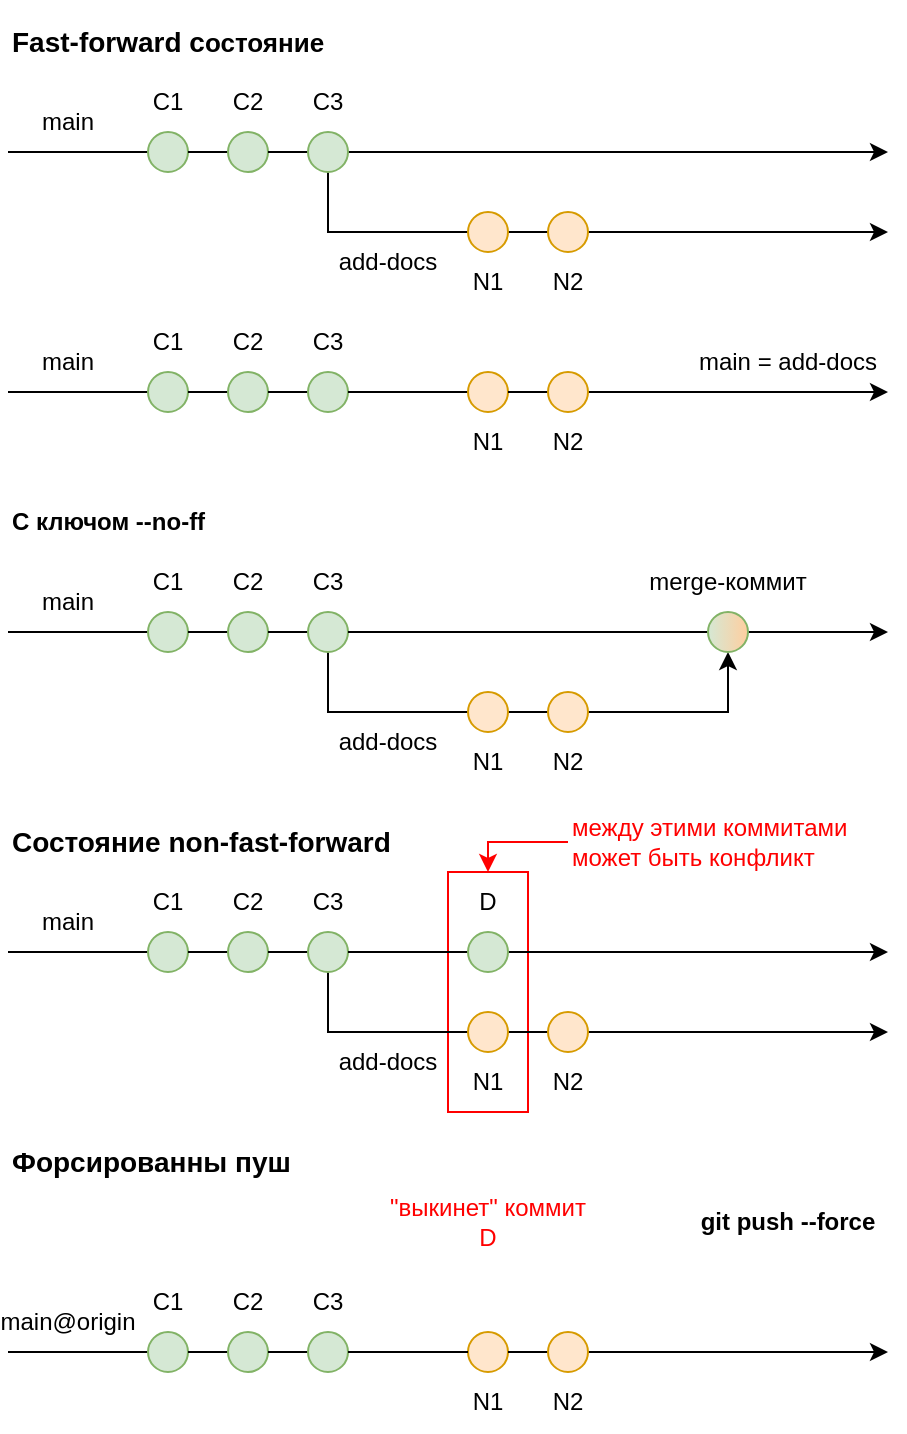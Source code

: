 <mxfile version="24.7.8">
  <diagram name="Страница — 1" id="tiSJ7aqS2W8AbXXHZDEc">
    <mxGraphModel dx="794" dy="627" grid="1" gridSize="10" guides="1" tooltips="1" connect="1" arrows="1" fold="1" page="1" pageScale="1" pageWidth="1169" pageHeight="827" math="0" shadow="0">
      <root>
        <mxCell id="0" />
        <mxCell id="1" parent="0" />
        <mxCell id="ZMHnVpzp3NXnP7j6b-J3-115" value="" style="rounded=0;whiteSpace=wrap;html=1;fillColor=none;strokeColor=#FF0000;" vertex="1" parent="1">
          <mxGeometry x="260" y="440" width="40" height="120" as="geometry" />
        </mxCell>
        <mxCell id="ZMHnVpzp3NXnP7j6b-J3-1" value="" style="endArrow=classic;html=1;rounded=0;" edge="1" parent="1" source="ZMHnVpzp3NXnP7j6b-J3-14">
          <mxGeometry width="50" height="50" relative="1" as="geometry">
            <mxPoint x="40" y="80" as="sourcePoint" />
            <mxPoint x="480" y="80" as="targetPoint" />
          </mxGeometry>
        </mxCell>
        <mxCell id="ZMHnVpzp3NXnP7j6b-J3-3" value="&lt;p&gt;&lt;b style=&quot;&quot;&gt;&lt;font style=&quot;font-size: 14px;&quot;&gt;Fast-forward с&lt;/font&gt;&lt;span style=&quot;font-size: 13px;&quot;&gt;остояние&lt;/span&gt;&lt;/b&gt;&lt;/p&gt;" style="text;html=1;align=left;verticalAlign=middle;whiteSpace=wrap;rounded=0;" vertex="1" parent="1">
          <mxGeometry x="40" y="10" width="160" height="30" as="geometry" />
        </mxCell>
        <mxCell id="ZMHnVpzp3NXnP7j6b-J3-5" value="main" style="text;html=1;align=center;verticalAlign=middle;whiteSpace=wrap;rounded=0;" vertex="1" parent="1">
          <mxGeometry x="40" y="50" width="60" height="30" as="geometry" />
        </mxCell>
        <mxCell id="ZMHnVpzp3NXnP7j6b-J3-11" value="" style="endArrow=none;html=1;rounded=0;endFill=0;" edge="1" parent="1" target="ZMHnVpzp3NXnP7j6b-J3-9">
          <mxGeometry width="50" height="50" relative="1" as="geometry">
            <mxPoint x="40" y="80" as="sourcePoint" />
            <mxPoint x="480" y="80" as="targetPoint" />
          </mxGeometry>
        </mxCell>
        <mxCell id="ZMHnVpzp3NXnP7j6b-J3-9" value="" style="ellipse;whiteSpace=wrap;html=1;aspect=fixed;fillColor=#d5e8d4;strokeColor=#82b366;" vertex="1" parent="1">
          <mxGeometry x="110" y="70" width="20" height="20" as="geometry" />
        </mxCell>
        <mxCell id="ZMHnVpzp3NXnP7j6b-J3-13" value="" style="endArrow=none;html=1;rounded=0;endFill=0;" edge="1" parent="1" source="ZMHnVpzp3NXnP7j6b-J3-9" target="ZMHnVpzp3NXnP7j6b-J3-12">
          <mxGeometry width="50" height="50" relative="1" as="geometry">
            <mxPoint x="130" y="80" as="sourcePoint" />
            <mxPoint x="480" y="80" as="targetPoint" />
          </mxGeometry>
        </mxCell>
        <mxCell id="ZMHnVpzp3NXnP7j6b-J3-12" value="" style="ellipse;whiteSpace=wrap;html=1;aspect=fixed;fillColor=#d5e8d4;strokeColor=#82b366;" vertex="1" parent="1">
          <mxGeometry x="150" y="70" width="20" height="20" as="geometry" />
        </mxCell>
        <mxCell id="ZMHnVpzp3NXnP7j6b-J3-15" value="" style="endArrow=none;html=1;rounded=0;endFill=0;" edge="1" parent="1" source="ZMHnVpzp3NXnP7j6b-J3-12" target="ZMHnVpzp3NXnP7j6b-J3-14">
          <mxGeometry width="50" height="50" relative="1" as="geometry">
            <mxPoint x="170" y="80" as="sourcePoint" />
            <mxPoint x="480" y="80" as="targetPoint" />
          </mxGeometry>
        </mxCell>
        <mxCell id="ZMHnVpzp3NXnP7j6b-J3-19" style="edgeStyle=orthogonalEdgeStyle;rounded=0;orthogonalLoop=1;jettySize=auto;html=1;exitX=0.5;exitY=1;exitDx=0;exitDy=0;" edge="1" parent="1" source="ZMHnVpzp3NXnP7j6b-J3-14">
          <mxGeometry relative="1" as="geometry">
            <mxPoint x="480" y="120" as="targetPoint" />
            <Array as="points">
              <mxPoint x="200" y="120" />
            </Array>
          </mxGeometry>
        </mxCell>
        <mxCell id="ZMHnVpzp3NXnP7j6b-J3-14" value="" style="ellipse;whiteSpace=wrap;html=1;aspect=fixed;fillColor=#d5e8d4;strokeColor=#82b366;" vertex="1" parent="1">
          <mxGeometry x="190" y="70" width="20" height="20" as="geometry" />
        </mxCell>
        <mxCell id="ZMHnVpzp3NXnP7j6b-J3-16" value="C1" style="text;html=1;align=center;verticalAlign=middle;whiteSpace=wrap;rounded=0;" vertex="1" parent="1">
          <mxGeometry x="90" y="40" width="60" height="30" as="geometry" />
        </mxCell>
        <mxCell id="ZMHnVpzp3NXnP7j6b-J3-17" value="C2" style="text;html=1;align=center;verticalAlign=middle;whiteSpace=wrap;rounded=0;" vertex="1" parent="1">
          <mxGeometry x="130" y="40" width="60" height="30" as="geometry" />
        </mxCell>
        <mxCell id="ZMHnVpzp3NXnP7j6b-J3-18" value="C3" style="text;html=1;align=center;verticalAlign=middle;whiteSpace=wrap;rounded=0;" vertex="1" parent="1">
          <mxGeometry x="170" y="40" width="60" height="30" as="geometry" />
        </mxCell>
        <mxCell id="ZMHnVpzp3NXnP7j6b-J3-22" value="" style="ellipse;whiteSpace=wrap;html=1;aspect=fixed;fillColor=#ffe6cc;strokeColor=#d79b00;" vertex="1" parent="1">
          <mxGeometry x="270" y="110" width="20" height="20" as="geometry" />
        </mxCell>
        <mxCell id="ZMHnVpzp3NXnP7j6b-J3-28" value="" style="ellipse;whiteSpace=wrap;html=1;aspect=fixed;fillColor=#ffe6cc;strokeColor=#d79b00;" vertex="1" parent="1">
          <mxGeometry x="310" y="110" width="20" height="20" as="geometry" />
        </mxCell>
        <mxCell id="ZMHnVpzp3NXnP7j6b-J3-30" value="N1" style="text;html=1;align=center;verticalAlign=middle;whiteSpace=wrap;rounded=0;" vertex="1" parent="1">
          <mxGeometry x="250" y="130" width="60" height="30" as="geometry" />
        </mxCell>
        <mxCell id="ZMHnVpzp3NXnP7j6b-J3-31" value="N2" style="text;html=1;align=center;verticalAlign=middle;whiteSpace=wrap;rounded=0;" vertex="1" parent="1">
          <mxGeometry x="290" y="130" width="60" height="30" as="geometry" />
        </mxCell>
        <mxCell id="ZMHnVpzp3NXnP7j6b-J3-32" value="add-docs" style="text;html=1;align=center;verticalAlign=middle;whiteSpace=wrap;rounded=0;" vertex="1" parent="1">
          <mxGeometry x="200" y="120" width="60" height="30" as="geometry" />
        </mxCell>
        <mxCell id="ZMHnVpzp3NXnP7j6b-J3-47" value="" style="endArrow=classic;html=1;rounded=0;" edge="1" parent="1" source="ZMHnVpzp3NXnP7j6b-J3-57">
          <mxGeometry width="50" height="50" relative="1" as="geometry">
            <mxPoint x="40" y="200" as="sourcePoint" />
            <mxPoint x="480" y="200" as="targetPoint" />
          </mxGeometry>
        </mxCell>
        <mxCell id="ZMHnVpzp3NXnP7j6b-J3-48" value="main" style="text;html=1;align=center;verticalAlign=middle;whiteSpace=wrap;rounded=0;" vertex="1" parent="1">
          <mxGeometry x="40" y="170" width="60" height="30" as="geometry" />
        </mxCell>
        <mxCell id="ZMHnVpzp3NXnP7j6b-J3-49" value="" style="endArrow=none;html=1;rounded=0;endFill=0;" edge="1" parent="1" target="ZMHnVpzp3NXnP7j6b-J3-50">
          <mxGeometry width="50" height="50" relative="1" as="geometry">
            <mxPoint x="40" y="200" as="sourcePoint" />
            <mxPoint x="480" y="200" as="targetPoint" />
          </mxGeometry>
        </mxCell>
        <mxCell id="ZMHnVpzp3NXnP7j6b-J3-50" value="" style="ellipse;whiteSpace=wrap;html=1;aspect=fixed;fillColor=#d5e8d4;strokeColor=#82b366;" vertex="1" parent="1">
          <mxGeometry x="110" y="190" width="20" height="20" as="geometry" />
        </mxCell>
        <mxCell id="ZMHnVpzp3NXnP7j6b-J3-51" value="" style="endArrow=none;html=1;rounded=0;endFill=0;" edge="1" parent="1" source="ZMHnVpzp3NXnP7j6b-J3-50" target="ZMHnVpzp3NXnP7j6b-J3-52">
          <mxGeometry width="50" height="50" relative="1" as="geometry">
            <mxPoint x="130" y="200" as="sourcePoint" />
            <mxPoint x="480" y="200" as="targetPoint" />
          </mxGeometry>
        </mxCell>
        <mxCell id="ZMHnVpzp3NXnP7j6b-J3-52" value="" style="ellipse;whiteSpace=wrap;html=1;aspect=fixed;fillColor=#d5e8d4;strokeColor=#82b366;" vertex="1" parent="1">
          <mxGeometry x="150" y="190" width="20" height="20" as="geometry" />
        </mxCell>
        <mxCell id="ZMHnVpzp3NXnP7j6b-J3-53" value="" style="endArrow=none;html=1;rounded=0;endFill=0;" edge="1" parent="1" source="ZMHnVpzp3NXnP7j6b-J3-52" target="ZMHnVpzp3NXnP7j6b-J3-55">
          <mxGeometry width="50" height="50" relative="1" as="geometry">
            <mxPoint x="170" y="200" as="sourcePoint" />
            <mxPoint x="480" y="200" as="targetPoint" />
          </mxGeometry>
        </mxCell>
        <mxCell id="ZMHnVpzp3NXnP7j6b-J3-55" value="" style="ellipse;whiteSpace=wrap;html=1;aspect=fixed;fillColor=#d5e8d4;strokeColor=#82b366;" vertex="1" parent="1">
          <mxGeometry x="190" y="190" width="20" height="20" as="geometry" />
        </mxCell>
        <mxCell id="ZMHnVpzp3NXnP7j6b-J3-58" value="N1" style="text;html=1;align=center;verticalAlign=middle;whiteSpace=wrap;rounded=0;" vertex="1" parent="1">
          <mxGeometry x="250" y="210" width="60" height="30" as="geometry" />
        </mxCell>
        <mxCell id="ZMHnVpzp3NXnP7j6b-J3-59" value="N2" style="text;html=1;align=center;verticalAlign=middle;whiteSpace=wrap;rounded=0;" vertex="1" parent="1">
          <mxGeometry x="290" y="210" width="60" height="30" as="geometry" />
        </mxCell>
        <mxCell id="ZMHnVpzp3NXnP7j6b-J3-61" value="" style="endArrow=none;html=1;rounded=0;endFill=0;" edge="1" parent="1" source="ZMHnVpzp3NXnP7j6b-J3-55" target="ZMHnVpzp3NXnP7j6b-J3-56">
          <mxGeometry width="50" height="50" relative="1" as="geometry">
            <mxPoint x="210" y="200" as="sourcePoint" />
            <mxPoint x="480" y="200" as="targetPoint" />
          </mxGeometry>
        </mxCell>
        <mxCell id="ZMHnVpzp3NXnP7j6b-J3-56" value="" style="ellipse;whiteSpace=wrap;html=1;aspect=fixed;fillColor=#ffe6cc;strokeColor=#d79b00;" vertex="1" parent="1">
          <mxGeometry x="270" y="190" width="20" height="20" as="geometry" />
        </mxCell>
        <mxCell id="ZMHnVpzp3NXnP7j6b-J3-62" value="" style="endArrow=none;html=1;rounded=0;endFill=0;" edge="1" parent="1" source="ZMHnVpzp3NXnP7j6b-J3-56" target="ZMHnVpzp3NXnP7j6b-J3-57">
          <mxGeometry width="50" height="50" relative="1" as="geometry">
            <mxPoint x="290" y="200" as="sourcePoint" />
            <mxPoint x="480" y="200" as="targetPoint" />
          </mxGeometry>
        </mxCell>
        <mxCell id="ZMHnVpzp3NXnP7j6b-J3-57" value="" style="ellipse;whiteSpace=wrap;html=1;aspect=fixed;fillColor=#ffe6cc;strokeColor=#d79b00;" vertex="1" parent="1">
          <mxGeometry x="310" y="190" width="20" height="20" as="geometry" />
        </mxCell>
        <mxCell id="ZMHnVpzp3NXnP7j6b-J3-63" value="main = add-docs" style="text;html=1;align=center;verticalAlign=middle;whiteSpace=wrap;rounded=0;" vertex="1" parent="1">
          <mxGeometry x="380" y="170" width="100" height="30" as="geometry" />
        </mxCell>
        <mxCell id="ZMHnVpzp3NXnP7j6b-J3-64" value="C3" style="text;html=1;align=center;verticalAlign=middle;whiteSpace=wrap;rounded=0;" vertex="1" parent="1">
          <mxGeometry x="170" y="160" width="60" height="30" as="geometry" />
        </mxCell>
        <mxCell id="ZMHnVpzp3NXnP7j6b-J3-65" value="C2" style="text;html=1;align=center;verticalAlign=middle;whiteSpace=wrap;rounded=0;" vertex="1" parent="1">
          <mxGeometry x="130" y="160" width="60" height="30" as="geometry" />
        </mxCell>
        <mxCell id="ZMHnVpzp3NXnP7j6b-J3-66" value="C1" style="text;html=1;align=center;verticalAlign=middle;whiteSpace=wrap;rounded=0;" vertex="1" parent="1">
          <mxGeometry x="90" y="160" width="60" height="30" as="geometry" />
        </mxCell>
        <mxCell id="ZMHnVpzp3NXnP7j6b-J3-67" value="&lt;p&gt;&lt;b&gt;С ключом --no-ff&lt;/b&gt;&lt;/p&gt;" style="text;html=1;align=left;verticalAlign=middle;whiteSpace=wrap;rounded=0;" vertex="1" parent="1">
          <mxGeometry x="40" y="250" width="160" height="30" as="geometry" />
        </mxCell>
        <mxCell id="ZMHnVpzp3NXnP7j6b-J3-68" value="" style="endArrow=classic;html=1;rounded=0;" edge="1" parent="1" source="ZMHnVpzp3NXnP7j6b-J3-87">
          <mxGeometry width="50" height="50" relative="1" as="geometry">
            <mxPoint x="40" y="320" as="sourcePoint" />
            <mxPoint x="480" y="320" as="targetPoint" />
          </mxGeometry>
        </mxCell>
        <mxCell id="ZMHnVpzp3NXnP7j6b-J3-69" value="main" style="text;html=1;align=center;verticalAlign=middle;whiteSpace=wrap;rounded=0;" vertex="1" parent="1">
          <mxGeometry x="40" y="290" width="60" height="30" as="geometry" />
        </mxCell>
        <mxCell id="ZMHnVpzp3NXnP7j6b-J3-70" value="" style="endArrow=none;html=1;rounded=0;endFill=0;" edge="1" parent="1" target="ZMHnVpzp3NXnP7j6b-J3-71">
          <mxGeometry width="50" height="50" relative="1" as="geometry">
            <mxPoint x="40" y="320" as="sourcePoint" />
            <mxPoint x="480" y="320" as="targetPoint" />
          </mxGeometry>
        </mxCell>
        <mxCell id="ZMHnVpzp3NXnP7j6b-J3-71" value="" style="ellipse;whiteSpace=wrap;html=1;aspect=fixed;fillColor=#d5e8d4;strokeColor=#82b366;" vertex="1" parent="1">
          <mxGeometry x="110" y="310" width="20" height="20" as="geometry" />
        </mxCell>
        <mxCell id="ZMHnVpzp3NXnP7j6b-J3-72" value="" style="endArrow=none;html=1;rounded=0;endFill=0;" edge="1" parent="1" source="ZMHnVpzp3NXnP7j6b-J3-71" target="ZMHnVpzp3NXnP7j6b-J3-73">
          <mxGeometry width="50" height="50" relative="1" as="geometry">
            <mxPoint x="130" y="320" as="sourcePoint" />
            <mxPoint x="480" y="320" as="targetPoint" />
          </mxGeometry>
        </mxCell>
        <mxCell id="ZMHnVpzp3NXnP7j6b-J3-73" value="" style="ellipse;whiteSpace=wrap;html=1;aspect=fixed;fillColor=#d5e8d4;strokeColor=#82b366;" vertex="1" parent="1">
          <mxGeometry x="150" y="310" width="20" height="20" as="geometry" />
        </mxCell>
        <mxCell id="ZMHnVpzp3NXnP7j6b-J3-74" value="" style="endArrow=none;html=1;rounded=0;endFill=0;" edge="1" parent="1" source="ZMHnVpzp3NXnP7j6b-J3-73" target="ZMHnVpzp3NXnP7j6b-J3-76">
          <mxGeometry width="50" height="50" relative="1" as="geometry">
            <mxPoint x="170" y="320" as="sourcePoint" />
            <mxPoint x="480" y="320" as="targetPoint" />
          </mxGeometry>
        </mxCell>
        <mxCell id="ZMHnVpzp3NXnP7j6b-J3-75" style="edgeStyle=orthogonalEdgeStyle;rounded=0;orthogonalLoop=1;jettySize=auto;html=1;exitX=0.5;exitY=1;exitDx=0;exitDy=0;entryX=0.5;entryY=1;entryDx=0;entryDy=0;" edge="1" parent="1" source="ZMHnVpzp3NXnP7j6b-J3-76" target="ZMHnVpzp3NXnP7j6b-J3-87">
          <mxGeometry relative="1" as="geometry">
            <mxPoint x="470" y="360" as="targetPoint" />
            <Array as="points">
              <mxPoint x="200" y="360" />
              <mxPoint x="400" y="360" />
            </Array>
          </mxGeometry>
        </mxCell>
        <mxCell id="ZMHnVpzp3NXnP7j6b-J3-76" value="" style="ellipse;whiteSpace=wrap;html=1;aspect=fixed;fillColor=#d5e8d4;strokeColor=#82b366;" vertex="1" parent="1">
          <mxGeometry x="190" y="310" width="20" height="20" as="geometry" />
        </mxCell>
        <mxCell id="ZMHnVpzp3NXnP7j6b-J3-77" value="C1" style="text;html=1;align=center;verticalAlign=middle;whiteSpace=wrap;rounded=0;" vertex="1" parent="1">
          <mxGeometry x="90" y="280" width="60" height="30" as="geometry" />
        </mxCell>
        <mxCell id="ZMHnVpzp3NXnP7j6b-J3-78" value="C2" style="text;html=1;align=center;verticalAlign=middle;whiteSpace=wrap;rounded=0;" vertex="1" parent="1">
          <mxGeometry x="130" y="280" width="60" height="30" as="geometry" />
        </mxCell>
        <mxCell id="ZMHnVpzp3NXnP7j6b-J3-79" value="C3" style="text;html=1;align=center;verticalAlign=middle;whiteSpace=wrap;rounded=0;" vertex="1" parent="1">
          <mxGeometry x="170" y="280" width="60" height="30" as="geometry" />
        </mxCell>
        <mxCell id="ZMHnVpzp3NXnP7j6b-J3-80" value="" style="ellipse;whiteSpace=wrap;html=1;aspect=fixed;fillColor=#ffe6cc;strokeColor=#d79b00;" vertex="1" parent="1">
          <mxGeometry x="270" y="350" width="20" height="20" as="geometry" />
        </mxCell>
        <mxCell id="ZMHnVpzp3NXnP7j6b-J3-81" value="" style="ellipse;whiteSpace=wrap;html=1;aspect=fixed;fillColor=#ffe6cc;strokeColor=#d79b00;" vertex="1" parent="1">
          <mxGeometry x="310" y="350" width="20" height="20" as="geometry" />
        </mxCell>
        <mxCell id="ZMHnVpzp3NXnP7j6b-J3-82" value="add-docs" style="text;html=1;align=center;verticalAlign=middle;whiteSpace=wrap;rounded=0;" vertex="1" parent="1">
          <mxGeometry x="200" y="360" width="60" height="30" as="geometry" />
        </mxCell>
        <mxCell id="ZMHnVpzp3NXnP7j6b-J3-83" value="N1" style="text;html=1;align=center;verticalAlign=middle;whiteSpace=wrap;rounded=0;" vertex="1" parent="1">
          <mxGeometry x="250" y="370" width="60" height="30" as="geometry" />
        </mxCell>
        <mxCell id="ZMHnVpzp3NXnP7j6b-J3-84" value="N2" style="text;html=1;align=center;verticalAlign=middle;whiteSpace=wrap;rounded=0;" vertex="1" parent="1">
          <mxGeometry x="290" y="370" width="60" height="30" as="geometry" />
        </mxCell>
        <mxCell id="ZMHnVpzp3NXnP7j6b-J3-88" value="" style="endArrow=none;html=1;rounded=0;endFill=0;" edge="1" parent="1" source="ZMHnVpzp3NXnP7j6b-J3-76" target="ZMHnVpzp3NXnP7j6b-J3-87">
          <mxGeometry width="50" height="50" relative="1" as="geometry">
            <mxPoint x="210" y="320" as="sourcePoint" />
            <mxPoint x="480" y="320" as="targetPoint" />
          </mxGeometry>
        </mxCell>
        <mxCell id="ZMHnVpzp3NXnP7j6b-J3-87" value="" style="ellipse;whiteSpace=wrap;html=1;aspect=fixed;fillColor=#d5e8d4;strokeColor=#82b366;gradientColor=#FFCE9F;gradientDirection=east;" vertex="1" parent="1">
          <mxGeometry x="390" y="310" width="20" height="20" as="geometry" />
        </mxCell>
        <mxCell id="ZMHnVpzp3NXnP7j6b-J3-89" value="merge-коммит" style="text;html=1;align=center;verticalAlign=middle;whiteSpace=wrap;rounded=0;" vertex="1" parent="1">
          <mxGeometry x="355" y="280" width="90" height="30" as="geometry" />
        </mxCell>
        <mxCell id="ZMHnVpzp3NXnP7j6b-J3-92" value="&lt;p&gt;&lt;span style=&quot;font-size: 14px;&quot;&gt;&lt;b&gt;Состояние non-fast-forward&lt;/b&gt;&lt;/span&gt;&lt;/p&gt;" style="text;html=1;align=left;verticalAlign=middle;whiteSpace=wrap;rounded=0;" vertex="1" parent="1">
          <mxGeometry x="40" y="410" width="210" height="30" as="geometry" />
        </mxCell>
        <mxCell id="ZMHnVpzp3NXnP7j6b-J3-93" value="" style="endArrow=classic;html=1;rounded=0;" edge="1" parent="1" source="ZMHnVpzp3NXnP7j6b-J3-108">
          <mxGeometry width="50" height="50" relative="1" as="geometry">
            <mxPoint x="40" y="480" as="sourcePoint" />
            <mxPoint x="480" y="480" as="targetPoint" />
          </mxGeometry>
        </mxCell>
        <mxCell id="ZMHnVpzp3NXnP7j6b-J3-94" value="main" style="text;html=1;align=center;verticalAlign=middle;whiteSpace=wrap;rounded=0;" vertex="1" parent="1">
          <mxGeometry x="40" y="450" width="60" height="30" as="geometry" />
        </mxCell>
        <mxCell id="ZMHnVpzp3NXnP7j6b-J3-95" value="" style="endArrow=none;html=1;rounded=0;endFill=0;" edge="1" parent="1" target="ZMHnVpzp3NXnP7j6b-J3-96">
          <mxGeometry width="50" height="50" relative="1" as="geometry">
            <mxPoint x="40" y="480" as="sourcePoint" />
            <mxPoint x="480" y="480" as="targetPoint" />
          </mxGeometry>
        </mxCell>
        <mxCell id="ZMHnVpzp3NXnP7j6b-J3-96" value="" style="ellipse;whiteSpace=wrap;html=1;aspect=fixed;fillColor=#d5e8d4;strokeColor=#82b366;" vertex="1" parent="1">
          <mxGeometry x="110" y="470" width="20" height="20" as="geometry" />
        </mxCell>
        <mxCell id="ZMHnVpzp3NXnP7j6b-J3-97" value="" style="endArrow=none;html=1;rounded=0;endFill=0;" edge="1" parent="1" source="ZMHnVpzp3NXnP7j6b-J3-96" target="ZMHnVpzp3NXnP7j6b-J3-98">
          <mxGeometry width="50" height="50" relative="1" as="geometry">
            <mxPoint x="130" y="480" as="sourcePoint" />
            <mxPoint x="480" y="480" as="targetPoint" />
          </mxGeometry>
        </mxCell>
        <mxCell id="ZMHnVpzp3NXnP7j6b-J3-98" value="" style="ellipse;whiteSpace=wrap;html=1;aspect=fixed;fillColor=#d5e8d4;strokeColor=#82b366;" vertex="1" parent="1">
          <mxGeometry x="150" y="470" width="20" height="20" as="geometry" />
        </mxCell>
        <mxCell id="ZMHnVpzp3NXnP7j6b-J3-99" value="" style="endArrow=none;html=1;rounded=0;endFill=0;" edge="1" parent="1" source="ZMHnVpzp3NXnP7j6b-J3-98" target="ZMHnVpzp3NXnP7j6b-J3-101">
          <mxGeometry width="50" height="50" relative="1" as="geometry">
            <mxPoint x="170" y="480" as="sourcePoint" />
            <mxPoint x="480" y="480" as="targetPoint" />
          </mxGeometry>
        </mxCell>
        <mxCell id="ZMHnVpzp3NXnP7j6b-J3-100" style="edgeStyle=orthogonalEdgeStyle;rounded=0;orthogonalLoop=1;jettySize=auto;html=1;exitX=0.5;exitY=1;exitDx=0;exitDy=0;" edge="1" parent="1" source="ZMHnVpzp3NXnP7j6b-J3-101">
          <mxGeometry relative="1" as="geometry">
            <mxPoint x="480" y="520" as="targetPoint" />
            <Array as="points">
              <mxPoint x="200" y="520" />
            </Array>
          </mxGeometry>
        </mxCell>
        <mxCell id="ZMHnVpzp3NXnP7j6b-J3-101" value="" style="ellipse;whiteSpace=wrap;html=1;aspect=fixed;fillColor=#d5e8d4;strokeColor=#82b366;" vertex="1" parent="1">
          <mxGeometry x="190" y="470" width="20" height="20" as="geometry" />
        </mxCell>
        <mxCell id="ZMHnVpzp3NXnP7j6b-J3-102" value="C1" style="text;html=1;align=center;verticalAlign=middle;whiteSpace=wrap;rounded=0;" vertex="1" parent="1">
          <mxGeometry x="90" y="440" width="60" height="30" as="geometry" />
        </mxCell>
        <mxCell id="ZMHnVpzp3NXnP7j6b-J3-103" value="C2" style="text;html=1;align=center;verticalAlign=middle;whiteSpace=wrap;rounded=0;" vertex="1" parent="1">
          <mxGeometry x="130" y="440" width="60" height="30" as="geometry" />
        </mxCell>
        <mxCell id="ZMHnVpzp3NXnP7j6b-J3-104" value="C3" style="text;html=1;align=center;verticalAlign=middle;whiteSpace=wrap;rounded=0;" vertex="1" parent="1">
          <mxGeometry x="170" y="440" width="60" height="30" as="geometry" />
        </mxCell>
        <mxCell id="ZMHnVpzp3NXnP7j6b-J3-105" value="" style="ellipse;whiteSpace=wrap;html=1;aspect=fixed;fillColor=#ffe6cc;strokeColor=#d79b00;" vertex="1" parent="1">
          <mxGeometry x="270" y="510" width="20" height="20" as="geometry" />
        </mxCell>
        <mxCell id="ZMHnVpzp3NXnP7j6b-J3-106" value="" style="ellipse;whiteSpace=wrap;html=1;aspect=fixed;fillColor=#ffe6cc;strokeColor=#d79b00;" vertex="1" parent="1">
          <mxGeometry x="310" y="510" width="20" height="20" as="geometry" />
        </mxCell>
        <mxCell id="ZMHnVpzp3NXnP7j6b-J3-107" value="add-docs" style="text;html=1;align=center;verticalAlign=middle;whiteSpace=wrap;rounded=0;" vertex="1" parent="1">
          <mxGeometry x="200" y="520" width="60" height="30" as="geometry" />
        </mxCell>
        <mxCell id="ZMHnVpzp3NXnP7j6b-J3-109" value="" style="endArrow=none;html=1;rounded=0;endFill=0;" edge="1" parent="1" source="ZMHnVpzp3NXnP7j6b-J3-101" target="ZMHnVpzp3NXnP7j6b-J3-108">
          <mxGeometry width="50" height="50" relative="1" as="geometry">
            <mxPoint x="210" y="480" as="sourcePoint" />
            <mxPoint x="480" y="480" as="targetPoint" />
          </mxGeometry>
        </mxCell>
        <mxCell id="ZMHnVpzp3NXnP7j6b-J3-108" value="" style="ellipse;whiteSpace=wrap;html=1;aspect=fixed;fillColor=#d5e8d4;strokeColor=#82b366;" vertex="1" parent="1">
          <mxGeometry x="270" y="470" width="20" height="20" as="geometry" />
        </mxCell>
        <mxCell id="ZMHnVpzp3NXnP7j6b-J3-110" value="D" style="text;html=1;align=center;verticalAlign=middle;whiteSpace=wrap;rounded=0;" vertex="1" parent="1">
          <mxGeometry x="250" y="440" width="60" height="30" as="geometry" />
        </mxCell>
        <mxCell id="ZMHnVpzp3NXnP7j6b-J3-113" value="N1" style="text;html=1;align=center;verticalAlign=middle;whiteSpace=wrap;rounded=0;" vertex="1" parent="1">
          <mxGeometry x="250" y="530" width="60" height="30" as="geometry" />
        </mxCell>
        <mxCell id="ZMHnVpzp3NXnP7j6b-J3-114" value="N2" style="text;html=1;align=center;verticalAlign=middle;whiteSpace=wrap;rounded=0;" vertex="1" parent="1">
          <mxGeometry x="290" y="530" width="60" height="30" as="geometry" />
        </mxCell>
        <mxCell id="ZMHnVpzp3NXnP7j6b-J3-117" value="&lt;font color=&quot;#ff0000&quot;&gt;между этими коммитами&lt;/font&gt;&lt;div&gt;&lt;font color=&quot;#ff0000&quot;&gt;может быть конфликт&lt;/font&gt;&lt;/div&gt;" style="text;html=1;align=left;verticalAlign=middle;whiteSpace=wrap;rounded=0;" vertex="1" parent="1">
          <mxGeometry x="320" y="410" width="160" height="30" as="geometry" />
        </mxCell>
        <mxCell id="ZMHnVpzp3NXnP7j6b-J3-118" value="" style="endArrow=classic;html=1;rounded=0;exitX=0;exitY=0.5;exitDx=0;exitDy=0;entryX=0.5;entryY=0;entryDx=0;entryDy=0;edgeStyle=orthogonalEdgeStyle;strokeColor=#FF0000;" edge="1" parent="1" source="ZMHnVpzp3NXnP7j6b-J3-117" target="ZMHnVpzp3NXnP7j6b-J3-110">
          <mxGeometry width="50" height="50" relative="1" as="geometry">
            <mxPoint x="280" y="500" as="sourcePoint" />
            <mxPoint x="330" y="450" as="targetPoint" />
          </mxGeometry>
        </mxCell>
        <mxCell id="ZMHnVpzp3NXnP7j6b-J3-119" value="&lt;p&gt;&lt;span style=&quot;font-size: 14px;&quot;&gt;&lt;b&gt;Форсированны пуш&lt;/b&gt;&lt;/span&gt;&lt;/p&gt;" style="text;html=1;align=left;verticalAlign=middle;whiteSpace=wrap;rounded=0;" vertex="1" parent="1">
          <mxGeometry x="40" y="570" width="210" height="30" as="geometry" />
        </mxCell>
        <mxCell id="ZMHnVpzp3NXnP7j6b-J3-121" value="" style="endArrow=classic;html=1;rounded=0;" edge="1" parent="1" source="ZMHnVpzp3NXnP7j6b-J3-134">
          <mxGeometry width="50" height="50" relative="1" as="geometry">
            <mxPoint x="290" y="680" as="sourcePoint" />
            <mxPoint x="480" y="680" as="targetPoint" />
          </mxGeometry>
        </mxCell>
        <mxCell id="ZMHnVpzp3NXnP7j6b-J3-122" value="main@origin" style="text;html=1;align=center;verticalAlign=middle;whiteSpace=wrap;rounded=0;" vertex="1" parent="1">
          <mxGeometry x="40" y="650" width="60" height="30" as="geometry" />
        </mxCell>
        <mxCell id="ZMHnVpzp3NXnP7j6b-J3-123" value="" style="endArrow=none;html=1;rounded=0;endFill=0;" edge="1" parent="1" target="ZMHnVpzp3NXnP7j6b-J3-124">
          <mxGeometry width="50" height="50" relative="1" as="geometry">
            <mxPoint x="40" y="680" as="sourcePoint" />
            <mxPoint x="480" y="680" as="targetPoint" />
          </mxGeometry>
        </mxCell>
        <mxCell id="ZMHnVpzp3NXnP7j6b-J3-124" value="" style="ellipse;whiteSpace=wrap;html=1;aspect=fixed;fillColor=#d5e8d4;strokeColor=#82b366;" vertex="1" parent="1">
          <mxGeometry x="110" y="670" width="20" height="20" as="geometry" />
        </mxCell>
        <mxCell id="ZMHnVpzp3NXnP7j6b-J3-125" value="" style="endArrow=none;html=1;rounded=0;endFill=0;" edge="1" parent="1" source="ZMHnVpzp3NXnP7j6b-J3-124" target="ZMHnVpzp3NXnP7j6b-J3-126">
          <mxGeometry width="50" height="50" relative="1" as="geometry">
            <mxPoint x="130" y="680" as="sourcePoint" />
            <mxPoint x="480" y="680" as="targetPoint" />
          </mxGeometry>
        </mxCell>
        <mxCell id="ZMHnVpzp3NXnP7j6b-J3-126" value="" style="ellipse;whiteSpace=wrap;html=1;aspect=fixed;fillColor=#d5e8d4;strokeColor=#82b366;" vertex="1" parent="1">
          <mxGeometry x="150" y="670" width="20" height="20" as="geometry" />
        </mxCell>
        <mxCell id="ZMHnVpzp3NXnP7j6b-J3-127" value="" style="endArrow=none;html=1;rounded=0;endFill=0;" edge="1" parent="1" source="ZMHnVpzp3NXnP7j6b-J3-126" target="ZMHnVpzp3NXnP7j6b-J3-129">
          <mxGeometry width="50" height="50" relative="1" as="geometry">
            <mxPoint x="170" y="680" as="sourcePoint" />
            <mxPoint x="480" y="680" as="targetPoint" />
          </mxGeometry>
        </mxCell>
        <mxCell id="ZMHnVpzp3NXnP7j6b-J3-129" value="" style="ellipse;whiteSpace=wrap;html=1;aspect=fixed;fillColor=#d5e8d4;strokeColor=#82b366;" vertex="1" parent="1">
          <mxGeometry x="190" y="670" width="20" height="20" as="geometry" />
        </mxCell>
        <mxCell id="ZMHnVpzp3NXnP7j6b-J3-130" value="C1" style="text;html=1;align=center;verticalAlign=middle;whiteSpace=wrap;rounded=0;" vertex="1" parent="1">
          <mxGeometry x="90" y="640" width="60" height="30" as="geometry" />
        </mxCell>
        <mxCell id="ZMHnVpzp3NXnP7j6b-J3-131" value="C2" style="text;html=1;align=center;verticalAlign=middle;whiteSpace=wrap;rounded=0;" vertex="1" parent="1">
          <mxGeometry x="130" y="640" width="60" height="30" as="geometry" />
        </mxCell>
        <mxCell id="ZMHnVpzp3NXnP7j6b-J3-132" value="C3" style="text;html=1;align=center;verticalAlign=middle;whiteSpace=wrap;rounded=0;" vertex="1" parent="1">
          <mxGeometry x="170" y="640" width="60" height="30" as="geometry" />
        </mxCell>
        <mxCell id="ZMHnVpzp3NXnP7j6b-J3-133" value="" style="ellipse;whiteSpace=wrap;html=1;aspect=fixed;fillColor=#ffe6cc;strokeColor=#d79b00;" vertex="1" parent="1">
          <mxGeometry x="270" y="670" width="20" height="20" as="geometry" />
        </mxCell>
        <mxCell id="ZMHnVpzp3NXnP7j6b-J3-136" value="" style="endArrow=none;html=1;rounded=0;endFill=0;" edge="1" parent="1" source="ZMHnVpzp3NXnP7j6b-J3-129">
          <mxGeometry width="50" height="50" relative="1" as="geometry">
            <mxPoint x="210" y="680" as="sourcePoint" />
            <mxPoint x="270" y="680" as="targetPoint" />
          </mxGeometry>
        </mxCell>
        <mxCell id="ZMHnVpzp3NXnP7j6b-J3-139" value="N1" style="text;html=1;align=center;verticalAlign=middle;whiteSpace=wrap;rounded=0;" vertex="1" parent="1">
          <mxGeometry x="250" y="690" width="60" height="30" as="geometry" />
        </mxCell>
        <mxCell id="ZMHnVpzp3NXnP7j6b-J3-140" value="N2" style="text;html=1;align=center;verticalAlign=middle;whiteSpace=wrap;rounded=0;" vertex="1" parent="1">
          <mxGeometry x="290" y="690" width="60" height="30" as="geometry" />
        </mxCell>
        <mxCell id="ZMHnVpzp3NXnP7j6b-J3-145" value="" style="endArrow=none;html=1;rounded=0;endFill=0;" edge="1" parent="1" target="ZMHnVpzp3NXnP7j6b-J3-134">
          <mxGeometry width="50" height="50" relative="1" as="geometry">
            <mxPoint x="290" y="680" as="sourcePoint" />
            <mxPoint x="480" y="680" as="targetPoint" />
          </mxGeometry>
        </mxCell>
        <mxCell id="ZMHnVpzp3NXnP7j6b-J3-134" value="" style="ellipse;whiteSpace=wrap;html=1;aspect=fixed;fillColor=#ffe6cc;strokeColor=#d79b00;" vertex="1" parent="1">
          <mxGeometry x="310" y="670" width="20" height="20" as="geometry" />
        </mxCell>
        <mxCell id="ZMHnVpzp3NXnP7j6b-J3-146" value="&lt;font color=&quot;#ff0000&quot;&gt;&quot;выкинет&quot; коммит D&lt;/font&gt;" style="text;html=1;align=center;verticalAlign=middle;whiteSpace=wrap;rounded=0;" vertex="1" parent="1">
          <mxGeometry x="230" y="600" width="100" height="30" as="geometry" />
        </mxCell>
        <mxCell id="ZMHnVpzp3NXnP7j6b-J3-147" value="&lt;b&gt;git push --force&lt;/b&gt;" style="text;html=1;align=center;verticalAlign=middle;whiteSpace=wrap;rounded=0;" vertex="1" parent="1">
          <mxGeometry x="380" y="600" width="100" height="30" as="geometry" />
        </mxCell>
      </root>
    </mxGraphModel>
  </diagram>
</mxfile>
